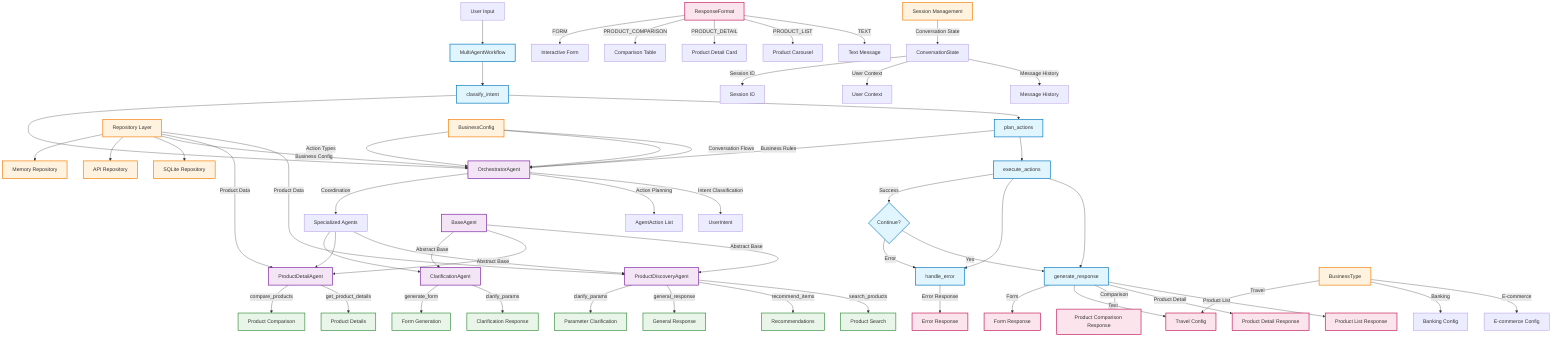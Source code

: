 graph TD
    %% User and Entry Point
    U[User Input] --> MW[MultiAgentWorkflow]
    
    %% Main Workflow Nodes
    MW --> CI[classify_intent]
    CI --> PA[plan_actions]
    PA --> EA[execute_actions]
    EA --> GR[generate_response]
    EA --> HE[handle_error]
    
    %% Orchestrator Agent
    CI --> OA[OrchestratorAgent]
    PA --> OA
    OA --> |Intent Classification| UI[UserIntent]
    OA --> |Action Planning| AL[AgentAction List]
    OA --> |Coordination| SAG[Specialized Agents]
    
    %% Specialized Agents
    SAG --> PDA[ProductDiscoveryAgent]
    SAG --> PTA[ProductDetailAgent]
    SAG --> CA[ClarificationAgent]
    
    %% ProductDiscoveryAgent Actions
    PDA --> |search_products| SP[Product Search]
    PDA --> |recommend_items| RI[Recommendations]
    PDA --> |general_response| GEN[General Response]
    PDA --> |clarify_params| CLP[Parameter Clarification]
    
    %% ProductDetailAgent Actions
    PTA --> |get_product_details| GPD[Product Details]
    PTA --> |compare_products| CP[Product Comparison]
    
    %% ClarificationAgent Actions
    CA --> |clarify_params| CLPR[Clarification Response]
    CA --> |generate_form| GF[Form Generation]
    
    %% Base Agent
    BA[BaseAgent] --> |Abstract Base| PDA
    BA --> |Abstract Base| PTA
    BA --> |Abstract Base| CA
    
    %% Data Layer
    REPO[Repository Layer] --> |Product Data| PDA
    REPO --> |Product Data| PTA
    REPO --> |Business Config| OA
    
    %% Repository Types
    REPO --> SQLite[SQLite Repository]
    REPO --> API[API Repository]
    REPO --> Memory[Memory Repository]
    
    %% Configuration
    BC[BusinessConfig] --> |Business Rules| OA
    BC --> |Conversation Flows| OA
    BC --> |Action Types| OA
    
    %% Response Generation
    GR --> |Product List| PL[Product List Response]
    GR --> |Product Detail| PD[Product Detail Response]
    GR --> |Comparison| PCR[Product Comparison Response]
    GR --> |Text| TR[Text Response]
    GR --> |Form| FR[Form Response]
    
    %% Error Handling
    HE --> |Error Response| ER[Error Response]
    
    %% Conditional Routing
    EA --> |Success| CONT{Continue?}
    CONT --> |Yes| GR
    CONT --> |Error| HE
    
    %% Business Types
    BT[BusinessType] --> |E-commerce| EC[E-commerce Config]
    BT --> |Banking| BK[Banking Config]
    BT --> |Travel| TR[Travel Config]
    
    %% Response Formats
    RF[ResponseFormat] --> |TEXT| TXT[Text Message]
    RF --> |PRODUCT_LIST| PLS[Product Carousel]
    RF --> |PRODUCT_DETAIL| PDT[Product Detail Card]
    RF --> |PRODUCT_COMPARISON| PCO[Comparison Table]
    RF --> |FORM| FRM[Interactive Form]
    
    %% Session Management
    SM[Session Management] --> |Conversation State| CS[ConversationState]
    CS --> |Message History| MH[Message History]
    CS --> |User Context| UC[User Context]
    CS --> |Session ID| SI[Session ID]
    
    %% Styling
    classDef workflow fill:#e1f5fe,stroke:#0277bd,stroke-width:2px
    classDef agent fill:#f3e5f5,stroke:#7b1fa2,stroke-width:2px
    classDef action fill:#e8f5e8,stroke:#388e3c,stroke-width:2px
    classDef data fill:#fff3e0,stroke:#f57c00,stroke-width:2px
    classDef response fill:#fce4ec,stroke:#c2185b,stroke-width:2px
    
    class MW,CI,PA,EA,GR,HE,CONT workflow
    class OA,PDA,PTA,CA,BA agent
    class SP,RI,GEN,CLP,GPD,CP,CLPR,GF action
    class REPO,SQLite,API,Memory,BC,BT,SM data
    class PL,PD,PCR,TR,FR,ER,RF response